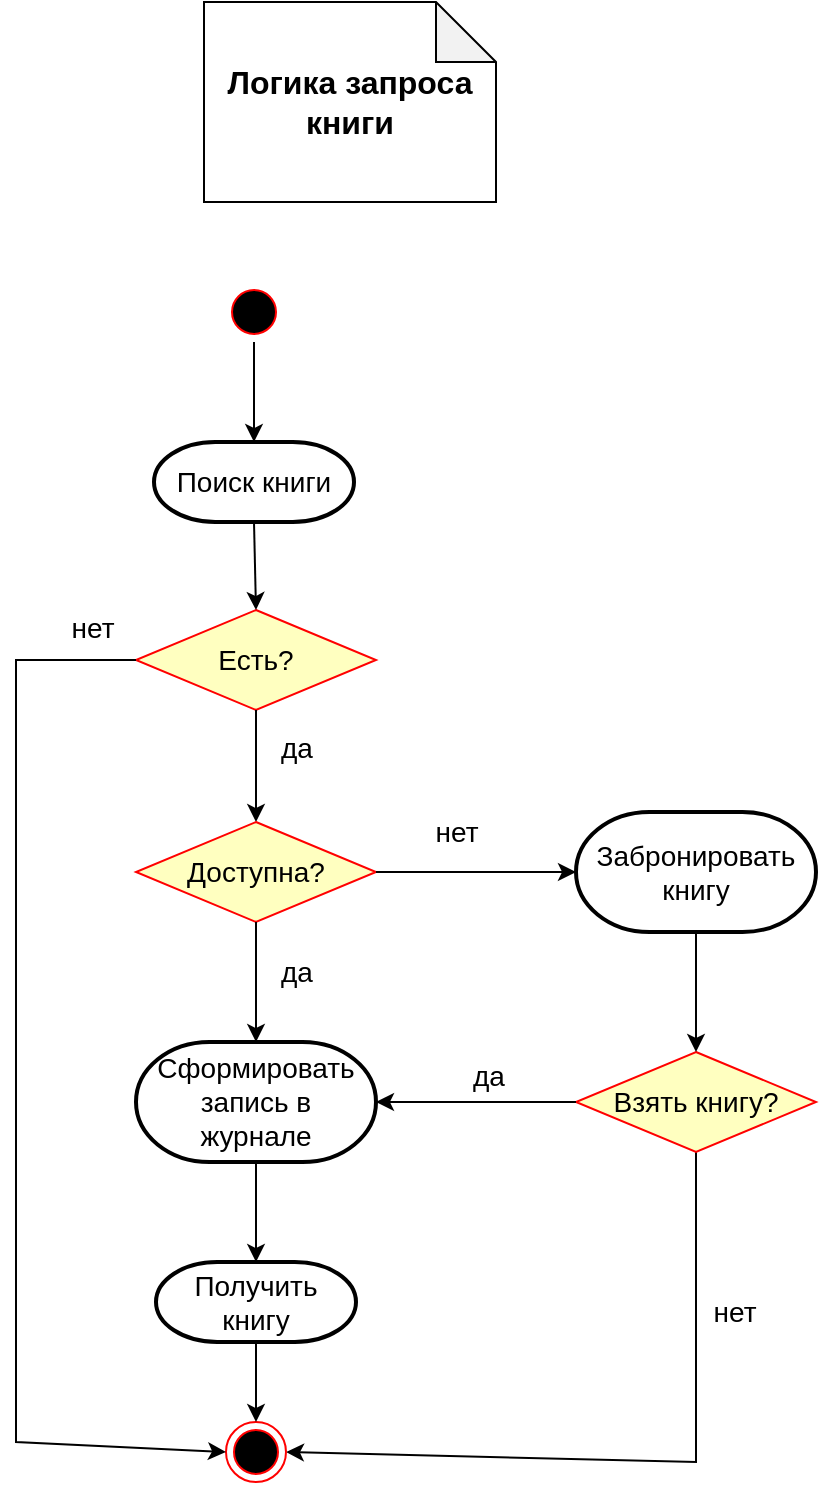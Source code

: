 <mxfile version="26.0.9">
  <diagram name="Страница — 1" id="IEhoOxj-hiJCex0_yVB8">
    <mxGraphModel dx="1063" dy="709" grid="1" gridSize="10" guides="1" tooltips="1" connect="1" arrows="1" fold="1" page="1" pageScale="1" pageWidth="827" pageHeight="1169" math="0" shadow="0">
      <root>
        <mxCell id="0" />
        <mxCell id="1" parent="0" />
        <mxCell id="Ov4vm0zm-csYnfMT60Ja-1" value="&lt;font style=&quot;font-size: 16px;&quot;&gt;&lt;b&gt;Логика запроса книги&lt;/b&gt;&lt;/font&gt;" style="shape=note;whiteSpace=wrap;html=1;backgroundOutline=1;darkOpacity=0.05;" parent="1" vertex="1">
          <mxGeometry x="374" y="30" width="146" height="100" as="geometry" />
        </mxCell>
        <mxCell id="Ov4vm0zm-csYnfMT60Ja-2" value="" style="endArrow=classic;html=1;rounded=0;entryX=1;entryY=0.5;entryDx=0;entryDy=0;exitX=0.5;exitY=1;exitDx=0;exitDy=0;" parent="1" source="-mg8euGJsKriO782uZrJ-1" target="Ov4vm0zm-csYnfMT60Ja-25" edge="1">
          <mxGeometry width="50" height="50" relative="1" as="geometry">
            <mxPoint x="620" y="720" as="sourcePoint" />
            <mxPoint x="710" y="610" as="targetPoint" />
            <Array as="points">
              <mxPoint x="620" y="760" />
            </Array>
          </mxGeometry>
        </mxCell>
        <mxCell id="Ov4vm0zm-csYnfMT60Ja-3" value="" style="ellipse;html=1;shape=startState;fillColor=#000000;strokeColor=#ff0000;" parent="1" vertex="1">
          <mxGeometry x="384" y="170" width="30" height="30" as="geometry" />
        </mxCell>
        <mxCell id="Ov4vm0zm-csYnfMT60Ja-10" value="&lt;font style=&quot;font-size: 14px;&quot;&gt;Поиск книги&lt;/font&gt;" style="strokeWidth=2;html=1;shape=mxgraph.flowchart.terminator;whiteSpace=wrap;" parent="1" vertex="1">
          <mxGeometry x="349" y="250" width="100" height="40" as="geometry" />
        </mxCell>
        <mxCell id="Ov4vm0zm-csYnfMT60Ja-11" value="&lt;font style=&quot;font-size: 14px;&quot;&gt;Есть?&lt;/font&gt;" style="rhombus;whiteSpace=wrap;html=1;fontColor=#000000;fillColor=#ffffc0;strokeColor=#ff0000;" parent="1" vertex="1">
          <mxGeometry x="340" y="334" width="120" height="50" as="geometry" />
        </mxCell>
        <mxCell id="Ov4vm0zm-csYnfMT60Ja-14" value="" style="endArrow=classic;html=1;rounded=0;exitX=0.5;exitY=1;exitDx=0;exitDy=0;entryX=0.5;entryY=0;entryDx=0;entryDy=0;entryPerimeter=0;" parent="1" source="Ov4vm0zm-csYnfMT60Ja-3" target="Ov4vm0zm-csYnfMT60Ja-10" edge="1">
          <mxGeometry width="50" height="50" relative="1" as="geometry">
            <mxPoint x="410" y="220" as="sourcePoint" />
            <mxPoint x="460" y="170" as="targetPoint" />
          </mxGeometry>
        </mxCell>
        <mxCell id="Ov4vm0zm-csYnfMT60Ja-15" value="" style="endArrow=classic;html=1;rounded=0;exitX=0.5;exitY=1;exitDx=0;exitDy=0;exitPerimeter=0;entryX=0.5;entryY=0;entryDx=0;entryDy=0;" parent="1" source="Ov4vm0zm-csYnfMT60Ja-10" target="Ov4vm0zm-csYnfMT60Ja-11" edge="1">
          <mxGeometry width="50" height="50" relative="1" as="geometry">
            <mxPoint x="450" y="300" as="sourcePoint" />
            <mxPoint x="500" y="250" as="targetPoint" />
          </mxGeometry>
        </mxCell>
        <mxCell id="Ov4vm0zm-csYnfMT60Ja-16" value="" style="endArrow=classic;html=1;rounded=0;exitX=0.5;exitY=1;exitDx=0;exitDy=0;" parent="1" source="Ov4vm0zm-csYnfMT60Ja-11" edge="1">
          <mxGeometry width="50" height="50" relative="1" as="geometry">
            <mxPoint x="420" y="430" as="sourcePoint" />
            <mxPoint x="400" y="440" as="targetPoint" />
          </mxGeometry>
        </mxCell>
        <mxCell id="Ov4vm0zm-csYnfMT60Ja-17" value="&lt;font style=&quot;font-size: 14px;&quot;&gt;Доступна?&lt;/font&gt;" style="rhombus;whiteSpace=wrap;html=1;fontColor=#000000;fillColor=#ffffc0;strokeColor=#ff0000;" parent="1" vertex="1">
          <mxGeometry x="340" y="440" width="120" height="50" as="geometry" />
        </mxCell>
        <mxCell id="Ov4vm0zm-csYnfMT60Ja-19" value="" style="endArrow=classic;html=1;rounded=0;exitX=0.5;exitY=1;exitDx=0;exitDy=0;" parent="1" source="Ov4vm0zm-csYnfMT60Ja-17" edge="1">
          <mxGeometry width="50" height="50" relative="1" as="geometry">
            <mxPoint x="410" y="520" as="sourcePoint" />
            <mxPoint x="400" y="550" as="targetPoint" />
          </mxGeometry>
        </mxCell>
        <mxCell id="Ov4vm0zm-csYnfMT60Ja-20" value="&lt;font style=&quot;font-size: 14px;&quot;&gt;Сформировать&lt;/font&gt;&lt;div&gt;&lt;font style=&quot;font-size: 14px;&quot;&gt;запись в&lt;/font&gt;&lt;/div&gt;&lt;div&gt;&lt;font style=&quot;font-size: 14px;&quot;&gt;журнале&lt;/font&gt;&lt;/div&gt;" style="strokeWidth=2;html=1;shape=mxgraph.flowchart.terminator;whiteSpace=wrap;" parent="1" vertex="1">
          <mxGeometry x="340" y="550" width="120" height="60" as="geometry" />
        </mxCell>
        <mxCell id="Ov4vm0zm-csYnfMT60Ja-23" value="&lt;font style=&quot;font-size: 14px;&quot;&gt;Получить книгу&lt;/font&gt;" style="strokeWidth=2;html=1;shape=mxgraph.flowchart.terminator;whiteSpace=wrap;" parent="1" vertex="1">
          <mxGeometry x="350" y="660" width="100" height="40" as="geometry" />
        </mxCell>
        <mxCell id="Ov4vm0zm-csYnfMT60Ja-24" value="" style="endArrow=classic;html=1;rounded=0;exitX=0.5;exitY=1;exitDx=0;exitDy=0;exitPerimeter=0;entryX=0.5;entryY=0;entryDx=0;entryDy=0;entryPerimeter=0;" parent="1" source="Ov4vm0zm-csYnfMT60Ja-20" target="Ov4vm0zm-csYnfMT60Ja-23" edge="1">
          <mxGeometry width="50" height="50" relative="1" as="geometry">
            <mxPoint x="440" y="630" as="sourcePoint" />
            <mxPoint x="490" y="580" as="targetPoint" />
          </mxGeometry>
        </mxCell>
        <mxCell id="Ov4vm0zm-csYnfMT60Ja-25" value="" style="ellipse;html=1;shape=endState;fillColor=#000000;strokeColor=#ff0000;" parent="1" vertex="1">
          <mxGeometry x="385" y="740" width="30" height="30" as="geometry" />
        </mxCell>
        <mxCell id="Ov4vm0zm-csYnfMT60Ja-26" value="" style="endArrow=classic;html=1;rounded=0;exitX=0.5;exitY=1;exitDx=0;exitDy=0;exitPerimeter=0;entryX=0.5;entryY=0;entryDx=0;entryDy=0;" parent="1" source="Ov4vm0zm-csYnfMT60Ja-23" target="Ov4vm0zm-csYnfMT60Ja-25" edge="1">
          <mxGeometry width="50" height="50" relative="1" as="geometry">
            <mxPoint x="420" y="720" as="sourcePoint" />
            <mxPoint x="470" y="670" as="targetPoint" />
          </mxGeometry>
        </mxCell>
        <mxCell id="Ov4vm0zm-csYnfMT60Ja-27" value="&lt;font style=&quot;font-size: 14px;&quot;&gt;да&lt;/font&gt;" style="text;html=1;align=center;verticalAlign=middle;resizable=0;points=[];autosize=1;strokeColor=none;fillColor=none;" parent="1" vertex="1">
          <mxGeometry x="400" y="388" width="40" height="30" as="geometry" />
        </mxCell>
        <mxCell id="Ov4vm0zm-csYnfMT60Ja-28" value="" style="endArrow=classic;html=1;rounded=0;exitX=0;exitY=0.5;exitDx=0;exitDy=0;entryX=0;entryY=0.5;entryDx=0;entryDy=0;" parent="1" source="Ov4vm0zm-csYnfMT60Ja-11" target="Ov4vm0zm-csYnfMT60Ja-25" edge="1">
          <mxGeometry width="50" height="50" relative="1" as="geometry">
            <mxPoint x="250" y="370" as="sourcePoint" />
            <mxPoint x="300" y="320" as="targetPoint" />
            <Array as="points">
              <mxPoint x="280" y="359" />
              <mxPoint x="280" y="750" />
            </Array>
          </mxGeometry>
        </mxCell>
        <mxCell id="Ov4vm0zm-csYnfMT60Ja-29" value="&lt;font style=&quot;font-size: 14px;&quot;&gt;нет&lt;/font&gt;" style="text;html=1;align=center;verticalAlign=middle;resizable=0;points=[];autosize=1;strokeColor=none;fillColor=none;" parent="1" vertex="1">
          <mxGeometry x="298" y="328" width="40" height="30" as="geometry" />
        </mxCell>
        <mxCell id="Ov4vm0zm-csYnfMT60Ja-30" value="&lt;font style=&quot;font-size: 14px;&quot;&gt;да&lt;/font&gt;" style="text;html=1;align=center;verticalAlign=middle;resizable=0;points=[];autosize=1;strokeColor=none;fillColor=none;" parent="1" vertex="1">
          <mxGeometry x="400" y="500" width="40" height="30" as="geometry" />
        </mxCell>
        <mxCell id="Ov4vm0zm-csYnfMT60Ja-31" value="&lt;span style=&quot;font-size: 14px;&quot;&gt;Забронировать&lt;/span&gt;&lt;div&gt;&lt;span style=&quot;font-size: 14px;&quot;&gt;книгу&lt;/span&gt;&lt;/div&gt;" style="strokeWidth=2;html=1;shape=mxgraph.flowchart.terminator;whiteSpace=wrap;" parent="1" vertex="1">
          <mxGeometry x="560" y="435" width="120" height="60" as="geometry" />
        </mxCell>
        <mxCell id="Ov4vm0zm-csYnfMT60Ja-33" value="" style="endArrow=classic;html=1;rounded=0;exitX=1;exitY=0.5;exitDx=0;exitDy=0;entryX=0;entryY=0.5;entryDx=0;entryDy=0;entryPerimeter=0;" parent="1" source="Ov4vm0zm-csYnfMT60Ja-17" target="Ov4vm0zm-csYnfMT60Ja-31" edge="1">
          <mxGeometry width="50" height="50" relative="1" as="geometry">
            <mxPoint x="500" y="460" as="sourcePoint" />
            <mxPoint x="550" y="410" as="targetPoint" />
          </mxGeometry>
        </mxCell>
        <mxCell id="Ov4vm0zm-csYnfMT60Ja-34" value="&lt;font style=&quot;font-size: 14px;&quot;&gt;нет&lt;/font&gt;" style="text;html=1;align=center;verticalAlign=middle;resizable=0;points=[];autosize=1;strokeColor=none;fillColor=none;" parent="1" vertex="1">
          <mxGeometry x="480" y="430" width="40" height="30" as="geometry" />
        </mxCell>
        <mxCell id="-mg8euGJsKriO782uZrJ-1" value="&lt;font style=&quot;font-size: 14px;&quot;&gt;Взять книгу?&lt;/font&gt;" style="rhombus;whiteSpace=wrap;html=1;fontColor=#000000;fillColor=#ffffc0;strokeColor=#ff0000;" vertex="1" parent="1">
          <mxGeometry x="560" y="555" width="120" height="50" as="geometry" />
        </mxCell>
        <mxCell id="-mg8euGJsKriO782uZrJ-3" value="" style="endArrow=classic;html=1;rounded=0;exitX=0.5;exitY=1;exitDx=0;exitDy=0;exitPerimeter=0;entryX=0.5;entryY=0;entryDx=0;entryDy=0;" edge="1" parent="1" source="Ov4vm0zm-csYnfMT60Ja-31" target="-mg8euGJsKriO782uZrJ-1">
          <mxGeometry width="50" height="50" relative="1" as="geometry">
            <mxPoint x="630" y="510" as="sourcePoint" />
            <mxPoint x="680" y="460" as="targetPoint" />
          </mxGeometry>
        </mxCell>
        <mxCell id="-mg8euGJsKriO782uZrJ-4" value="" style="endArrow=classic;html=1;rounded=0;exitX=0;exitY=0.5;exitDx=0;exitDy=0;entryX=1;entryY=0.5;entryDx=0;entryDy=0;entryPerimeter=0;" edge="1" parent="1" source="-mg8euGJsKriO782uZrJ-1" target="Ov4vm0zm-csYnfMT60Ja-20">
          <mxGeometry width="50" height="50" relative="1" as="geometry">
            <mxPoint x="510" y="580" as="sourcePoint" />
            <mxPoint x="560" y="530" as="targetPoint" />
          </mxGeometry>
        </mxCell>
        <mxCell id="-mg8euGJsKriO782uZrJ-5" value="&lt;font style=&quot;font-size: 14px;&quot;&gt;да&lt;/font&gt;" style="text;html=1;align=center;verticalAlign=middle;resizable=0;points=[];autosize=1;strokeColor=none;fillColor=none;" vertex="1" parent="1">
          <mxGeometry x="496" y="552" width="40" height="30" as="geometry" />
        </mxCell>
        <mxCell id="-mg8euGJsKriO782uZrJ-6" value="&lt;font style=&quot;font-size: 14px;&quot;&gt;нет&lt;/font&gt;" style="text;html=1;align=center;verticalAlign=middle;resizable=0;points=[];autosize=1;strokeColor=none;fillColor=none;" vertex="1" parent="1">
          <mxGeometry x="619" y="670" width="40" height="30" as="geometry" />
        </mxCell>
      </root>
    </mxGraphModel>
  </diagram>
</mxfile>
